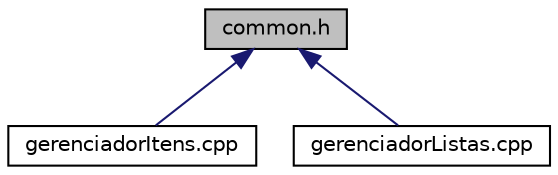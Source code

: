 digraph "common.h"
{
  edge [fontname="Helvetica",fontsize="10",labelfontname="Helvetica",labelfontsize="10"];
  node [fontname="Helvetica",fontsize="10",shape=record];
  Node1 [label="common.h",height=0.2,width=0.4,color="black", fillcolor="grey75", style="filled", fontcolor="black"];
  Node1 -> Node2 [dir="back",color="midnightblue",fontsize="10",style="solid",fontname="Helvetica"];
  Node2 [label="gerenciadorItens.cpp",height=0.2,width=0.4,color="black", fillcolor="white", style="filled",URL="$gerenciadorItens_8cpp.html"];
  Node1 -> Node3 [dir="back",color="midnightblue",fontsize="10",style="solid",fontname="Helvetica"];
  Node3 [label="gerenciadorListas.cpp",height=0.2,width=0.4,color="black", fillcolor="white", style="filled",URL="$gerenciadorListas_8cpp.html"];
}

